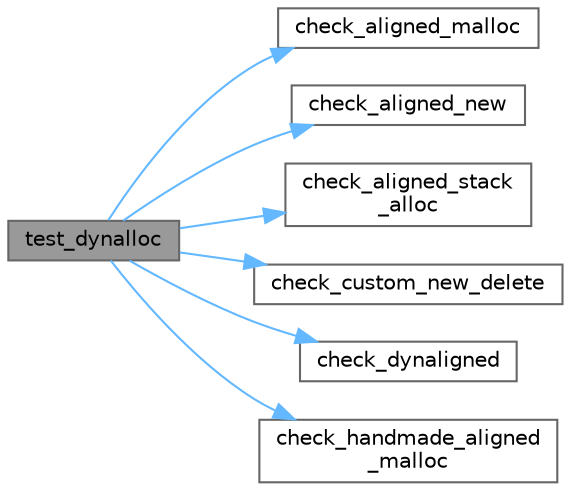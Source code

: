 digraph "test_dynalloc"
{
 // LATEX_PDF_SIZE
  bgcolor="transparent";
  edge [fontname=Helvetica,fontsize=10,labelfontname=Helvetica,labelfontsize=10];
  node [fontname=Helvetica,fontsize=10,shape=box,height=0.2,width=0.4];
  rankdir="LR";
  Node1 [id="Node000001",label="test_dynalloc",height=0.2,width=0.4,color="gray40", fillcolor="grey60", style="filled", fontcolor="black",tooltip=" "];
  Node1 -> Node2 [id="edge1_Node000001_Node000002",color="steelblue1",style="solid",tooltip=" "];
  Node2 [id="Node000002",label="check_aligned_malloc",height=0.2,width=0.4,color="grey40", fillcolor="white", style="filled",URL="$dynalloc_8cpp.html#a69591d6572f2109a70f69381cef3b15a",tooltip=" "];
  Node1 -> Node3 [id="edge2_Node000001_Node000003",color="steelblue1",style="solid",tooltip=" "];
  Node3 [id="Node000003",label="check_aligned_new",height=0.2,width=0.4,color="grey40", fillcolor="white", style="filled",URL="$dynalloc_8cpp.html#a1c0666a50dce55ffa1c5e5f795b03de8",tooltip=" "];
  Node1 -> Node4 [id="edge3_Node000001_Node000004",color="steelblue1",style="solid",tooltip=" "];
  Node4 [id="Node000004",label="check_aligned_stack\l_alloc",height=0.2,width=0.4,color="grey40", fillcolor="white", style="filled",URL="$dynalloc_8cpp.html#a5b2cc529db1fba3e7429f090c2c961bf",tooltip=" "];
  Node1 -> Node5 [id="edge4_Node000001_Node000005",color="steelblue1",style="solid",tooltip=" "];
  Node5 [id="Node000005",label="check_custom_new_delete",height=0.2,width=0.4,color="grey40", fillcolor="white", style="filled",URL="$dynalloc_8cpp.html#a1de97d087a2c58c1ee75af57fc7943f2",tooltip=" "];
  Node1 -> Node6 [id="edge5_Node000001_Node000006",color="steelblue1",style="solid",tooltip=" "];
  Node6 [id="Node000006",label="check_dynaligned",height=0.2,width=0.4,color="grey40", fillcolor="white", style="filled",URL="$dynalloc_8cpp.html#a72c335119aa8dadfd08c78061ca90311",tooltip=" "];
  Node1 -> Node7 [id="edge6_Node000001_Node000007",color="steelblue1",style="solid",tooltip=" "];
  Node7 [id="Node000007",label="check_handmade_aligned\l_malloc",height=0.2,width=0.4,color="grey40", fillcolor="white", style="filled",URL="$dynalloc_8cpp.html#ac832244d389ced3e854cd0d31c9a5b9b",tooltip=" "];
}
